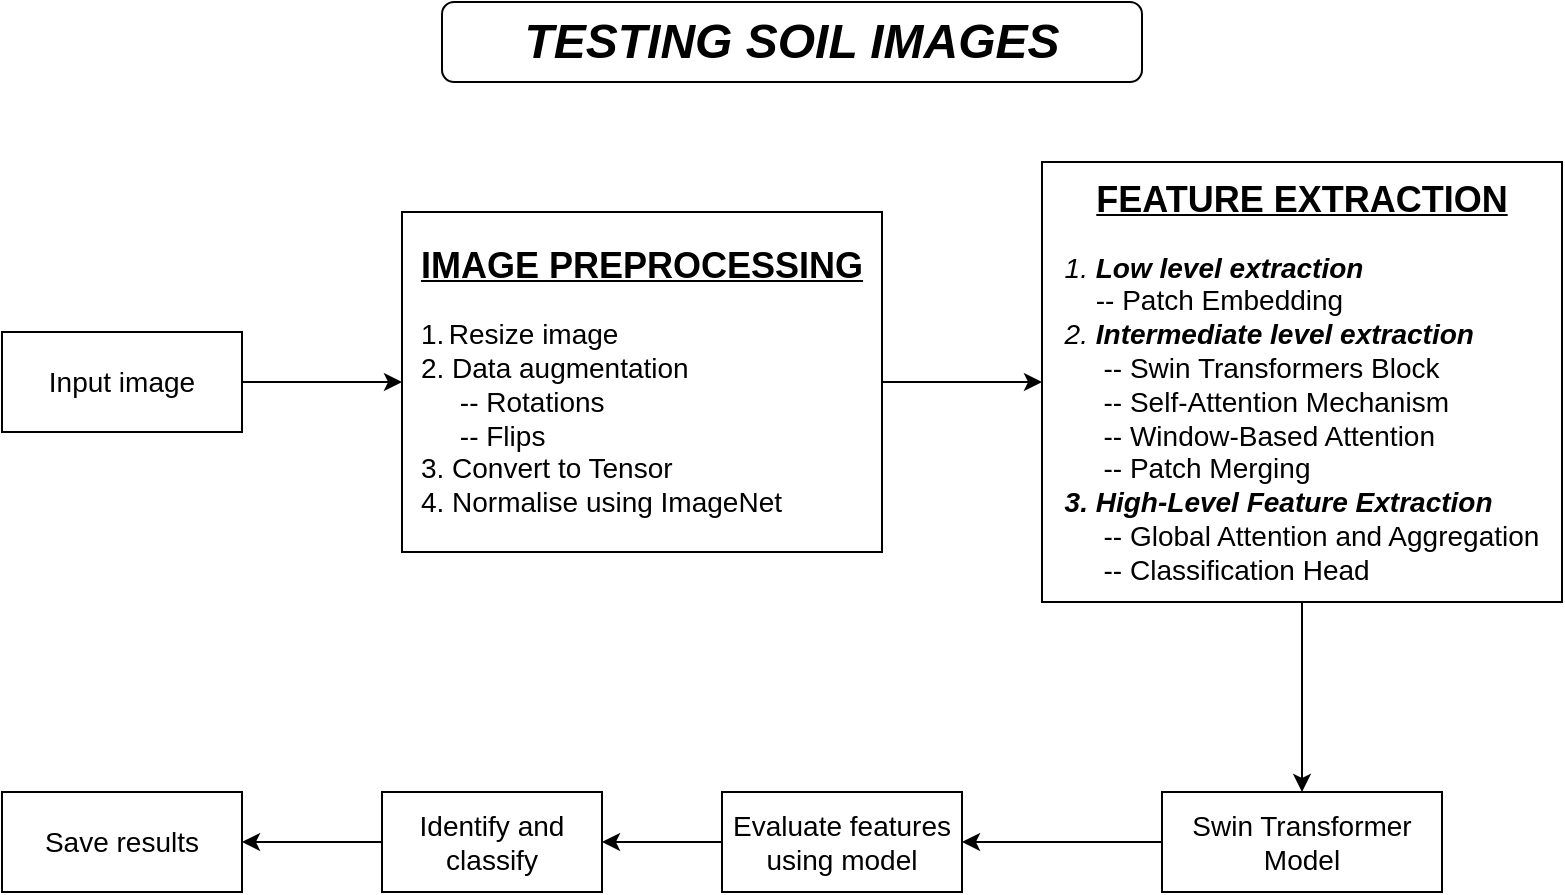 <mxfile version="22.0.3" type="device">
  <diagram name="Page-1" id="p23tiUGc3Y_hyL8HL6yh">
    <mxGraphModel dx="1274" dy="605" grid="1" gridSize="10" guides="1" tooltips="1" connect="1" arrows="1" fold="1" page="1" pageScale="1" pageWidth="850" pageHeight="1100" math="0" shadow="0">
      <root>
        <mxCell id="0" />
        <mxCell id="1" parent="0" />
        <mxCell id="tMtYulh6EQ1_3QnOT2y3-1" value="&lt;font style=&quot;font-size: 14px;&quot;&gt;Input image&lt;/font&gt;" style="rounded=0;whiteSpace=wrap;html=1;" vertex="1" parent="1">
          <mxGeometry x="40" y="205" width="120" height="50" as="geometry" />
        </mxCell>
        <mxCell id="tMtYulh6EQ1_3QnOT2y3-2" value="&lt;b&gt;&lt;font style=&quot;&quot;&gt;&lt;u style=&quot;&quot;&gt;&lt;span style=&quot;font-size: 18px;&quot;&gt;FEATURE EXTRACTION&lt;/span&gt;&lt;br&gt;&lt;/u&gt;&lt;/font&gt;&lt;/b&gt;&lt;br&gt;&lt;div style=&quot;text-align: left;&quot;&gt;&lt;span style=&quot;font-size: 14px; background-color: initial;&quot;&gt;&lt;i&gt;1. &lt;/i&gt;&lt;b&gt;&lt;i&gt;Low level extraction&lt;/i&gt;&amp;nbsp;&lt;/b&gt;&lt;/span&gt;&lt;/div&gt;&lt;font style=&quot;font-size: 14px;&quot;&gt;&lt;div style=&quot;text-align: left;&quot;&gt;&lt;span style=&quot;background-color: initial;&quot;&gt;&amp;nbsp; &amp;nbsp; -- Patch Embedding&lt;/span&gt;&lt;/div&gt;&lt;font style=&quot;&quot;&gt;&lt;div style=&quot;text-align: left;&quot;&gt;&lt;span style=&quot;background-color: initial;&quot;&gt;&lt;i&gt;2.&lt;/i&gt; &lt;b&gt;&lt;i&gt;Intermediate level extraction&lt;/i&gt;&lt;/b&gt;&lt;/span&gt;&lt;/div&gt;&lt;div style=&quot;text-align: left;&quot;&gt;&lt;span style=&quot;background-color: initial;&quot;&gt;&amp;nbsp; &amp;nbsp; &amp;nbsp;-- Swin Transformers Block&lt;/span&gt;&lt;/div&gt;&lt;div style=&quot;text-align: left;&quot;&gt;&lt;font style=&quot;background-color: initial;&quot;&gt;&amp;nbsp; &amp;nbsp; &amp;nbsp;--&amp;nbsp;&lt;/font&gt;&lt;span style=&quot;background-color: initial;&quot;&gt;Self-Attention Mechanism&lt;/span&gt;&lt;/div&gt;&lt;/font&gt;&lt;font style=&quot;&quot;&gt;&lt;div style=&quot;text-align: left;&quot;&gt;&lt;font style=&quot;background-color: initial;&quot;&gt;&amp;nbsp; &amp;nbsp; &amp;nbsp;--&amp;nbsp;&lt;/font&gt;&lt;span style=&quot;background-color: initial;&quot;&gt;Window-Based Attention&lt;/span&gt;&lt;/div&gt;&lt;/font&gt;&lt;font style=&quot;&quot;&gt;&lt;div style=&quot;text-align: left;&quot;&gt;&lt;font style=&quot;background-color: initial;&quot;&gt;&amp;nbsp; &amp;nbsp; &amp;nbsp;--&amp;nbsp;&lt;/font&gt;&lt;span style=&quot;background-color: initial;&quot;&gt;Patch Merging&lt;/span&gt;&lt;/div&gt;&lt;/font&gt;&lt;font style=&quot;&quot;&gt;&lt;div style=&quot;text-align: left;&quot;&gt;&lt;i&gt;&lt;b&gt;&lt;font style=&quot;background-color: initial;&quot;&gt;3.&amp;nbsp;&lt;/font&gt;&lt;span style=&quot;background-color: initial;&quot;&gt;High-Level Feature Extraction&lt;/span&gt;&lt;/b&gt;&lt;/i&gt;&lt;/div&gt;&lt;/font&gt;&lt;font style=&quot;&quot;&gt;&lt;div style=&quot;text-align: left;&quot;&gt;&lt;font style=&quot;background-color: initial;&quot;&gt;&amp;nbsp; &amp;nbsp; &amp;nbsp;--&amp;nbsp;&lt;/font&gt;&lt;span style=&quot;background-color: initial;&quot;&gt;Global Attention and Aggregation&lt;/span&gt;&lt;/div&gt;&lt;/font&gt;&lt;font style=&quot;&quot;&gt;&lt;div style=&quot;text-align: left;&quot;&gt;&lt;font style=&quot;background-color: initial;&quot;&gt;&amp;nbsp; &amp;nbsp; &amp;nbsp;--&amp;nbsp;&lt;/font&gt;&lt;span style=&quot;background-color: initial;&quot;&gt;Classification Head&lt;/span&gt;&lt;/div&gt;&lt;/font&gt;&lt;/font&gt;" style="rounded=0;whiteSpace=wrap;html=1;" vertex="1" parent="1">
          <mxGeometry x="560" y="120" width="260" height="220" as="geometry" />
        </mxCell>
        <mxCell id="tMtYulh6EQ1_3QnOT2y3-3" value="&lt;font style=&quot;font-size: 14px;&quot;&gt;Swin Transformer Model&lt;/font&gt;" style="rounded=0;whiteSpace=wrap;html=1;" vertex="1" parent="1">
          <mxGeometry x="620" y="435" width="140" height="50" as="geometry" />
        </mxCell>
        <mxCell id="tMtYulh6EQ1_3QnOT2y3-4" value="&lt;font style=&quot;font-size: 18px;&quot;&gt;&lt;u&gt;&lt;b&gt;IMAGE &lt;/b&gt;&lt;/u&gt;&lt;/font&gt;&lt;font style=&quot;&quot;&gt;&lt;font style=&quot;font-size: 18px;&quot;&gt;&lt;u&gt;&lt;font style=&quot;&quot;&gt;&lt;b&gt;PREPROCESSING&lt;/b&gt;&lt;/font&gt;&lt;br&gt;&lt;/u&gt;&lt;/font&gt;&lt;br&gt;&lt;/font&gt;&lt;div style=&quot;text-align: left;&quot;&gt;&lt;span style=&quot;background-color: initial;&quot;&gt;&lt;font style=&quot;&quot;&gt;&lt;font style=&quot;font-size: 14px;&quot;&gt;1.&lt;/font&gt;&lt;span style=&quot;font-size: 8px;&quot;&gt;&amp;nbsp;&lt;/span&gt;&lt;font style=&quot;font-size: 14px;&quot;&gt;Resize image&lt;/font&gt;&lt;/font&gt;&lt;/span&gt;&lt;/div&gt;&lt;div style=&quot;text-align: left;&quot;&gt;&lt;span style=&quot;background-color: initial;&quot;&gt;&lt;font style=&quot;font-size: 14px;&quot;&gt;2. Data augmentation&amp;nbsp;&lt;/font&gt;&lt;/span&gt;&lt;/div&gt;&lt;div style=&quot;text-align: left;&quot;&gt;&lt;font style=&quot;font-size: 14px;&quot;&gt;&lt;span style=&quot;background-color: initial;&quot;&gt;&amp;nbsp; &amp;nbsp; &amp;nbsp;--&amp;nbsp;&lt;/span&gt;&lt;span style=&quot;background-color: initial;&quot;&gt;Rotations&lt;/span&gt;&lt;/font&gt;&lt;/div&gt;&lt;div style=&quot;text-align: left;&quot;&gt;&lt;span style=&quot;background-color: initial;&quot;&gt;&lt;font style=&quot;font-size: 14px;&quot;&gt;&amp;nbsp; &amp;nbsp; &amp;nbsp;-- Flips&lt;/font&gt;&lt;/span&gt;&lt;/div&gt;&lt;div style=&quot;text-align: left;&quot;&gt;&lt;span style=&quot;background-color: initial;&quot;&gt;&lt;font style=&quot;font-size: 14px;&quot;&gt;3. Convert to Tensor&lt;/font&gt;&lt;/span&gt;&lt;/div&gt;&lt;div style=&quot;text-align: left;&quot;&gt;&lt;span style=&quot;background-color: initial;&quot;&gt;&lt;font style=&quot;font-size: 14px;&quot;&gt;4. Normalise using ImageNet&lt;/font&gt;&lt;/span&gt;&lt;/div&gt;" style="rounded=0;whiteSpace=wrap;html=1;" vertex="1" parent="1">
          <mxGeometry x="240" y="145" width="240" height="170" as="geometry" />
        </mxCell>
        <mxCell id="tMtYulh6EQ1_3QnOT2y3-5" value="&lt;font style=&quot;font-size: 14px;&quot;&gt;Identify and classify&lt;/font&gt;" style="rounded=0;whiteSpace=wrap;html=1;" vertex="1" parent="1">
          <mxGeometry x="230" y="435" width="110" height="50" as="geometry" />
        </mxCell>
        <mxCell id="tMtYulh6EQ1_3QnOT2y3-6" value="&lt;font style=&quot;font-size: 14px;&quot;&gt;Evaluate features using model&lt;/font&gt;" style="rounded=0;whiteSpace=wrap;html=1;" vertex="1" parent="1">
          <mxGeometry x="400" y="435" width="120" height="50" as="geometry" />
        </mxCell>
        <mxCell id="tMtYulh6EQ1_3QnOT2y3-7" value="&lt;font style=&quot;font-size: 14px;&quot;&gt;Save results&lt;/font&gt;" style="rounded=0;whiteSpace=wrap;html=1;" vertex="1" parent="1">
          <mxGeometry x="40" y="435" width="120" height="50" as="geometry" />
        </mxCell>
        <mxCell id="tMtYulh6EQ1_3QnOT2y3-8" value="" style="endArrow=classic;html=1;rounded=0;exitX=1;exitY=0.5;exitDx=0;exitDy=0;entryX=0;entryY=0.5;entryDx=0;entryDy=0;" edge="1" parent="1" source="tMtYulh6EQ1_3QnOT2y3-1" target="tMtYulh6EQ1_3QnOT2y3-4">
          <mxGeometry width="50" height="50" relative="1" as="geometry">
            <mxPoint x="400" y="435" as="sourcePoint" />
            <mxPoint x="450" y="385" as="targetPoint" />
          </mxGeometry>
        </mxCell>
        <mxCell id="tMtYulh6EQ1_3QnOT2y3-9" value="" style="endArrow=classic;html=1;rounded=0;exitX=1;exitY=0.5;exitDx=0;exitDy=0;entryX=0;entryY=0.5;entryDx=0;entryDy=0;" edge="1" parent="1" source="tMtYulh6EQ1_3QnOT2y3-4" target="tMtYulh6EQ1_3QnOT2y3-2">
          <mxGeometry width="50" height="50" relative="1" as="geometry">
            <mxPoint x="470" y="405" as="sourcePoint" />
            <mxPoint x="550" y="405" as="targetPoint" />
          </mxGeometry>
        </mxCell>
        <mxCell id="tMtYulh6EQ1_3QnOT2y3-10" value="" style="endArrow=classic;html=1;rounded=0;exitX=0.5;exitY=1;exitDx=0;exitDy=0;entryX=0.5;entryY=0;entryDx=0;entryDy=0;" edge="1" parent="1" source="tMtYulh6EQ1_3QnOT2y3-2" target="tMtYulh6EQ1_3QnOT2y3-3">
          <mxGeometry width="50" height="50" relative="1" as="geometry">
            <mxPoint x="400" y="435" as="sourcePoint" />
            <mxPoint x="450" y="385" as="targetPoint" />
          </mxGeometry>
        </mxCell>
        <mxCell id="tMtYulh6EQ1_3QnOT2y3-11" value="" style="endArrow=classic;html=1;rounded=0;exitX=0;exitY=0.5;exitDx=0;exitDy=0;entryX=1;entryY=0.5;entryDx=0;entryDy=0;" edge="1" parent="1" source="tMtYulh6EQ1_3QnOT2y3-3" target="tMtYulh6EQ1_3QnOT2y3-6">
          <mxGeometry width="50" height="50" relative="1" as="geometry">
            <mxPoint x="400" y="435" as="sourcePoint" />
            <mxPoint x="450" y="385" as="targetPoint" />
          </mxGeometry>
        </mxCell>
        <mxCell id="tMtYulh6EQ1_3QnOT2y3-12" value="" style="endArrow=classic;html=1;rounded=0;entryX=1;entryY=0.5;entryDx=0;entryDy=0;exitX=0;exitY=0.5;exitDx=0;exitDy=0;" edge="1" parent="1" source="tMtYulh6EQ1_3QnOT2y3-6" target="tMtYulh6EQ1_3QnOT2y3-5">
          <mxGeometry width="50" height="50" relative="1" as="geometry">
            <mxPoint x="400" y="435" as="sourcePoint" />
            <mxPoint x="450" y="385" as="targetPoint" />
          </mxGeometry>
        </mxCell>
        <mxCell id="tMtYulh6EQ1_3QnOT2y3-13" value="" style="endArrow=classic;html=1;rounded=0;entryX=1;entryY=0.5;entryDx=0;entryDy=0;exitX=0;exitY=0.5;exitDx=0;exitDy=0;" edge="1" parent="1" source="tMtYulh6EQ1_3QnOT2y3-5" target="tMtYulh6EQ1_3QnOT2y3-7">
          <mxGeometry width="50" height="50" relative="1" as="geometry">
            <mxPoint x="400" y="435" as="sourcePoint" />
            <mxPoint x="450" y="385" as="targetPoint" />
          </mxGeometry>
        </mxCell>
        <mxCell id="tMtYulh6EQ1_3QnOT2y3-14" value="&lt;font style=&quot;font-size: 24px;&quot;&gt;&lt;b&gt;&lt;i&gt;TESTING SOIL IMAGES&lt;/i&gt;&lt;/b&gt;&lt;/font&gt;" style="rounded=1;whiteSpace=wrap;html=1;" vertex="1" parent="1">
          <mxGeometry x="260" y="40" width="350" height="40" as="geometry" />
        </mxCell>
      </root>
    </mxGraphModel>
  </diagram>
</mxfile>
